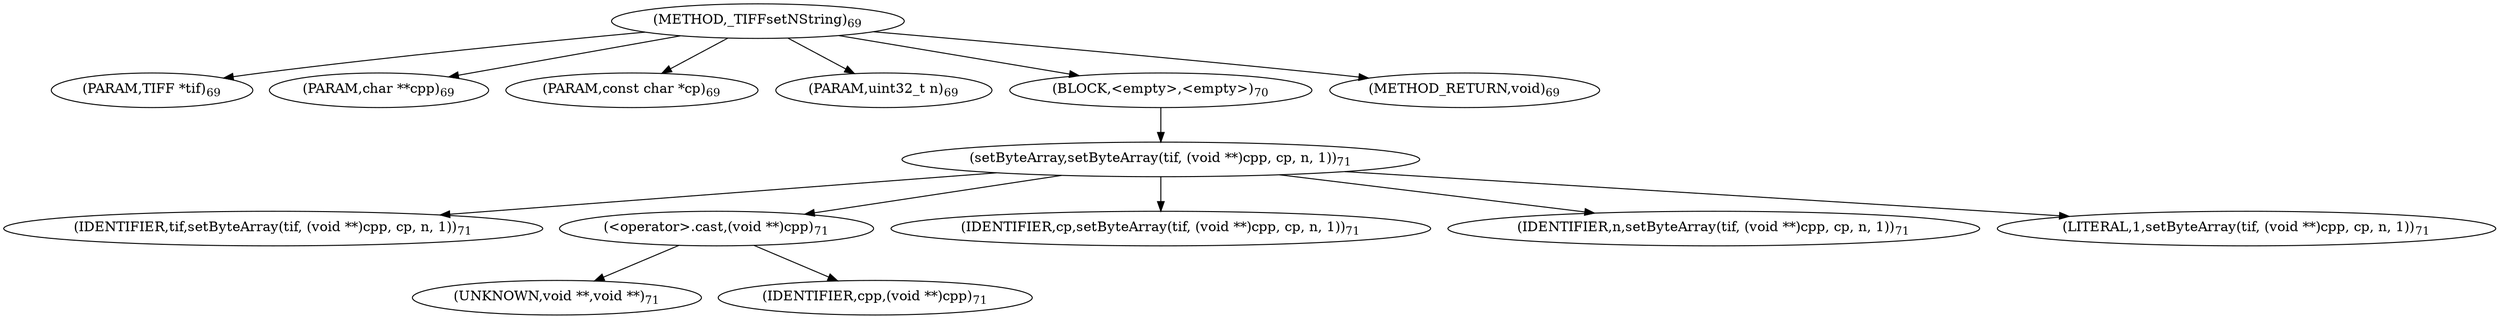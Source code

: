 digraph "_TIFFsetNString" {  
"39731" [label = <(METHOD,_TIFFsetNString)<SUB>69</SUB>> ]
"39732" [label = <(PARAM,TIFF *tif)<SUB>69</SUB>> ]
"39733" [label = <(PARAM,char **cpp)<SUB>69</SUB>> ]
"39734" [label = <(PARAM,const char *cp)<SUB>69</SUB>> ]
"39735" [label = <(PARAM,uint32_t n)<SUB>69</SUB>> ]
"39736" [label = <(BLOCK,&lt;empty&gt;,&lt;empty&gt;)<SUB>70</SUB>> ]
"39737" [label = <(setByteArray,setByteArray(tif, (void **)cpp, cp, n, 1))<SUB>71</SUB>> ]
"39738" [label = <(IDENTIFIER,tif,setByteArray(tif, (void **)cpp, cp, n, 1))<SUB>71</SUB>> ]
"39739" [label = <(&lt;operator&gt;.cast,(void **)cpp)<SUB>71</SUB>> ]
"39740" [label = <(UNKNOWN,void **,void **)<SUB>71</SUB>> ]
"39741" [label = <(IDENTIFIER,cpp,(void **)cpp)<SUB>71</SUB>> ]
"39742" [label = <(IDENTIFIER,cp,setByteArray(tif, (void **)cpp, cp, n, 1))<SUB>71</SUB>> ]
"39743" [label = <(IDENTIFIER,n,setByteArray(tif, (void **)cpp, cp, n, 1))<SUB>71</SUB>> ]
"39744" [label = <(LITERAL,1,setByteArray(tif, (void **)cpp, cp, n, 1))<SUB>71</SUB>> ]
"39745" [label = <(METHOD_RETURN,void)<SUB>69</SUB>> ]
  "39731" -> "39732" 
  "39731" -> "39733" 
  "39731" -> "39734" 
  "39731" -> "39735" 
  "39731" -> "39736" 
  "39731" -> "39745" 
  "39736" -> "39737" 
  "39737" -> "39738" 
  "39737" -> "39739" 
  "39737" -> "39742" 
  "39737" -> "39743" 
  "39737" -> "39744" 
  "39739" -> "39740" 
  "39739" -> "39741" 
}
